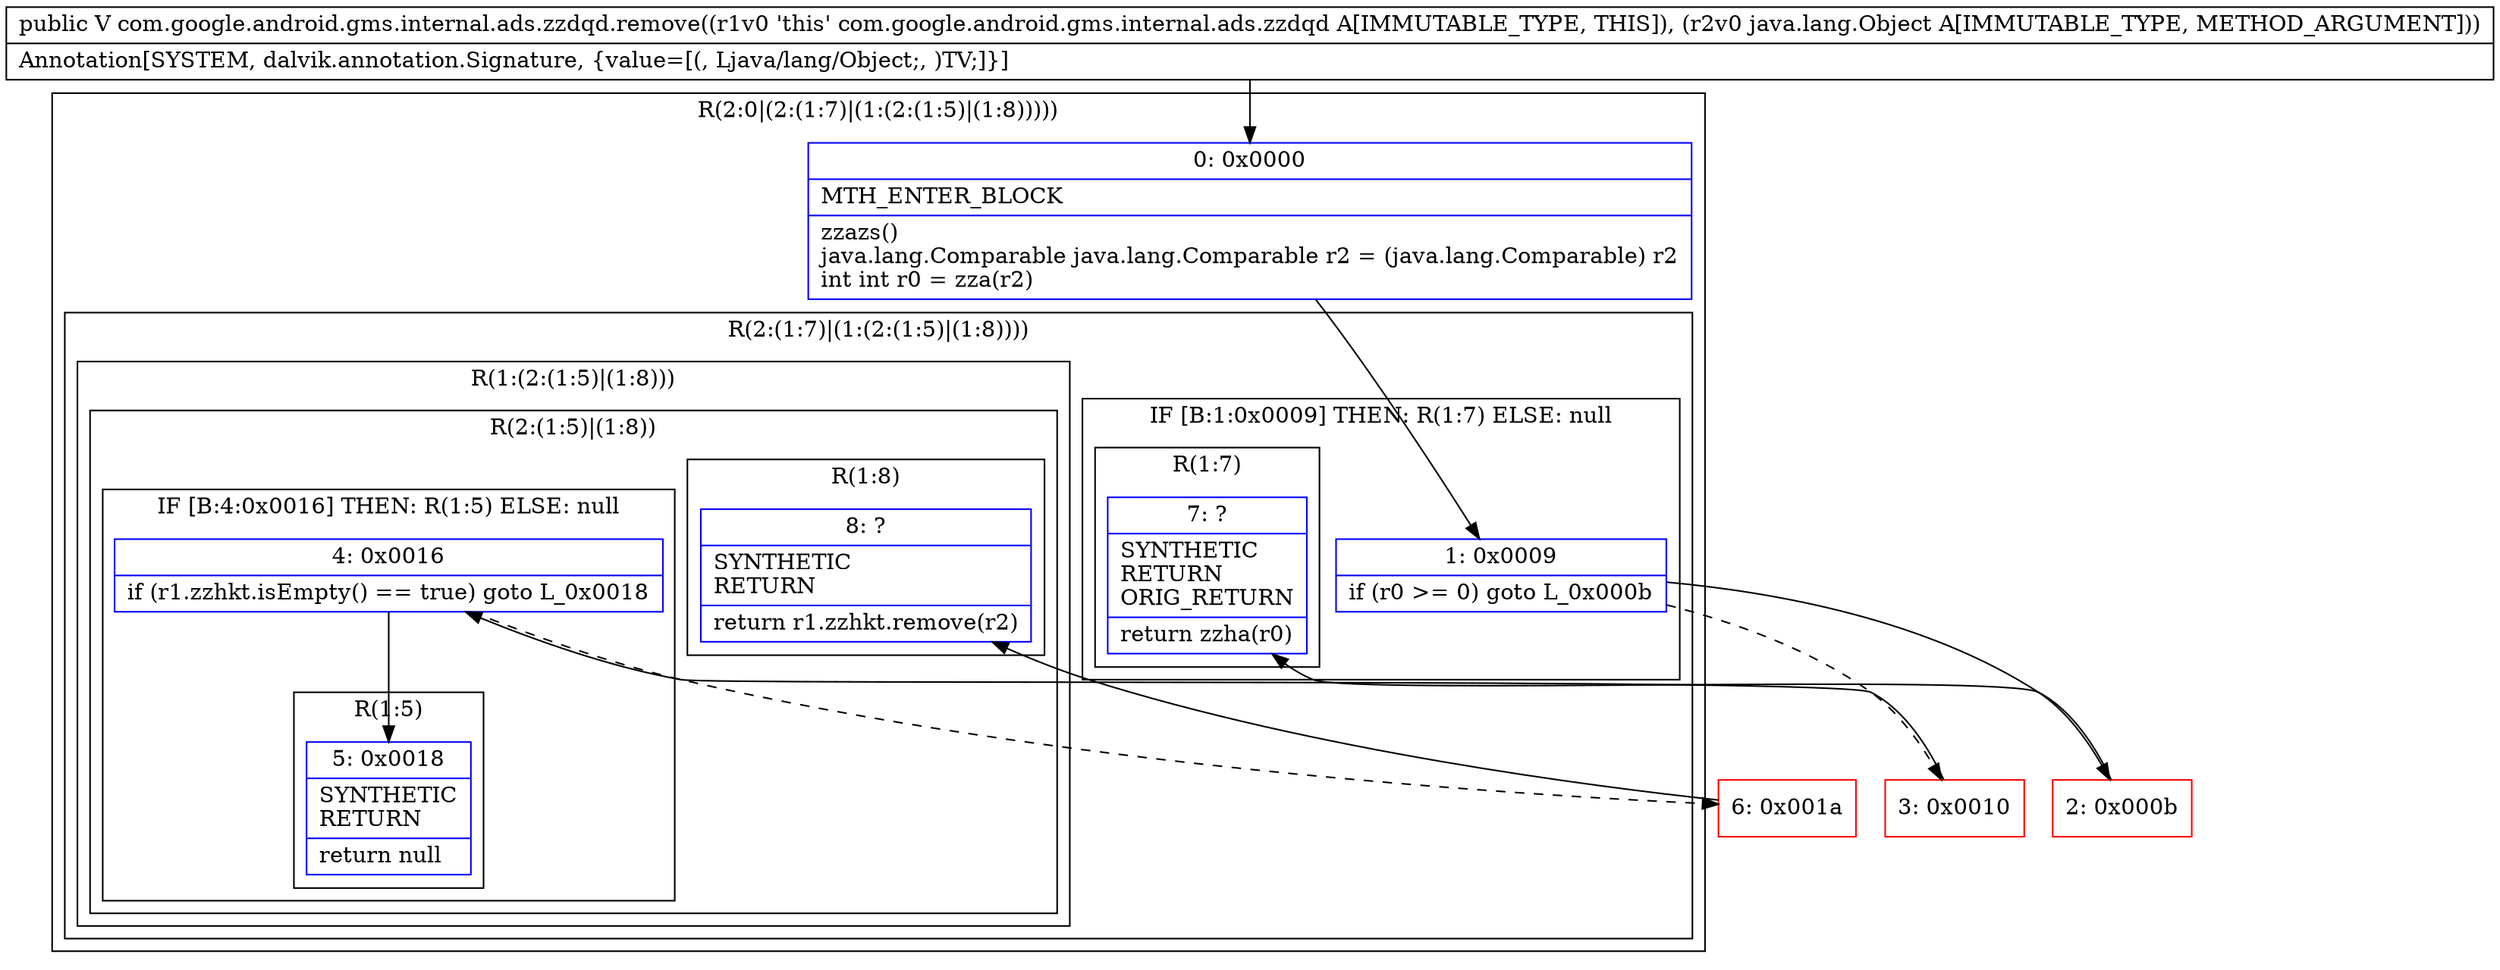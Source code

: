 digraph "CFG forcom.google.android.gms.internal.ads.zzdqd.remove(Ljava\/lang\/Object;)Ljava\/lang\/Object;" {
subgraph cluster_Region_665378815 {
label = "R(2:0|(2:(1:7)|(1:(2:(1:5)|(1:8)))))";
node [shape=record,color=blue];
Node_0 [shape=record,label="{0\:\ 0x0000|MTH_ENTER_BLOCK\l|zzazs()\ljava.lang.Comparable java.lang.Comparable r2 = (java.lang.Comparable) r2\lint int r0 = zza(r2)\l}"];
subgraph cluster_Region_547056656 {
label = "R(2:(1:7)|(1:(2:(1:5)|(1:8))))";
node [shape=record,color=blue];
subgraph cluster_IfRegion_1600574947 {
label = "IF [B:1:0x0009] THEN: R(1:7) ELSE: null";
node [shape=record,color=blue];
Node_1 [shape=record,label="{1\:\ 0x0009|if (r0 \>= 0) goto L_0x000b\l}"];
subgraph cluster_Region_1421227647 {
label = "R(1:7)";
node [shape=record,color=blue];
Node_7 [shape=record,label="{7\:\ ?|SYNTHETIC\lRETURN\lORIG_RETURN\l|return zzha(r0)\l}"];
}
}
subgraph cluster_Region_1113022933 {
label = "R(1:(2:(1:5)|(1:8)))";
node [shape=record,color=blue];
subgraph cluster_Region_1314245004 {
label = "R(2:(1:5)|(1:8))";
node [shape=record,color=blue];
subgraph cluster_IfRegion_335942067 {
label = "IF [B:4:0x0016] THEN: R(1:5) ELSE: null";
node [shape=record,color=blue];
Node_4 [shape=record,label="{4\:\ 0x0016|if (r1.zzhkt.isEmpty() == true) goto L_0x0018\l}"];
subgraph cluster_Region_1871054031 {
label = "R(1:5)";
node [shape=record,color=blue];
Node_5 [shape=record,label="{5\:\ 0x0018|SYNTHETIC\lRETURN\l|return null\l}"];
}
}
subgraph cluster_Region_1373473397 {
label = "R(1:8)";
node [shape=record,color=blue];
Node_8 [shape=record,label="{8\:\ ?|SYNTHETIC\lRETURN\l|return r1.zzhkt.remove(r2)\l}"];
}
}
}
}
}
Node_2 [shape=record,color=red,label="{2\:\ 0x000b}"];
Node_3 [shape=record,color=red,label="{3\:\ 0x0010}"];
Node_6 [shape=record,color=red,label="{6\:\ 0x001a}"];
MethodNode[shape=record,label="{public V com.google.android.gms.internal.ads.zzdqd.remove((r1v0 'this' com.google.android.gms.internal.ads.zzdqd A[IMMUTABLE_TYPE, THIS]), (r2v0 java.lang.Object A[IMMUTABLE_TYPE, METHOD_ARGUMENT]))  | Annotation[SYSTEM, dalvik.annotation.Signature, \{value=[(, Ljava\/lang\/Object;, )TV;]\}]\l}"];
MethodNode -> Node_0;
Node_0 -> Node_1;
Node_1 -> Node_2;
Node_1 -> Node_3[style=dashed];
Node_4 -> Node_5;
Node_4 -> Node_6[style=dashed];
Node_2 -> Node_7;
Node_3 -> Node_4;
Node_6 -> Node_8;
}

